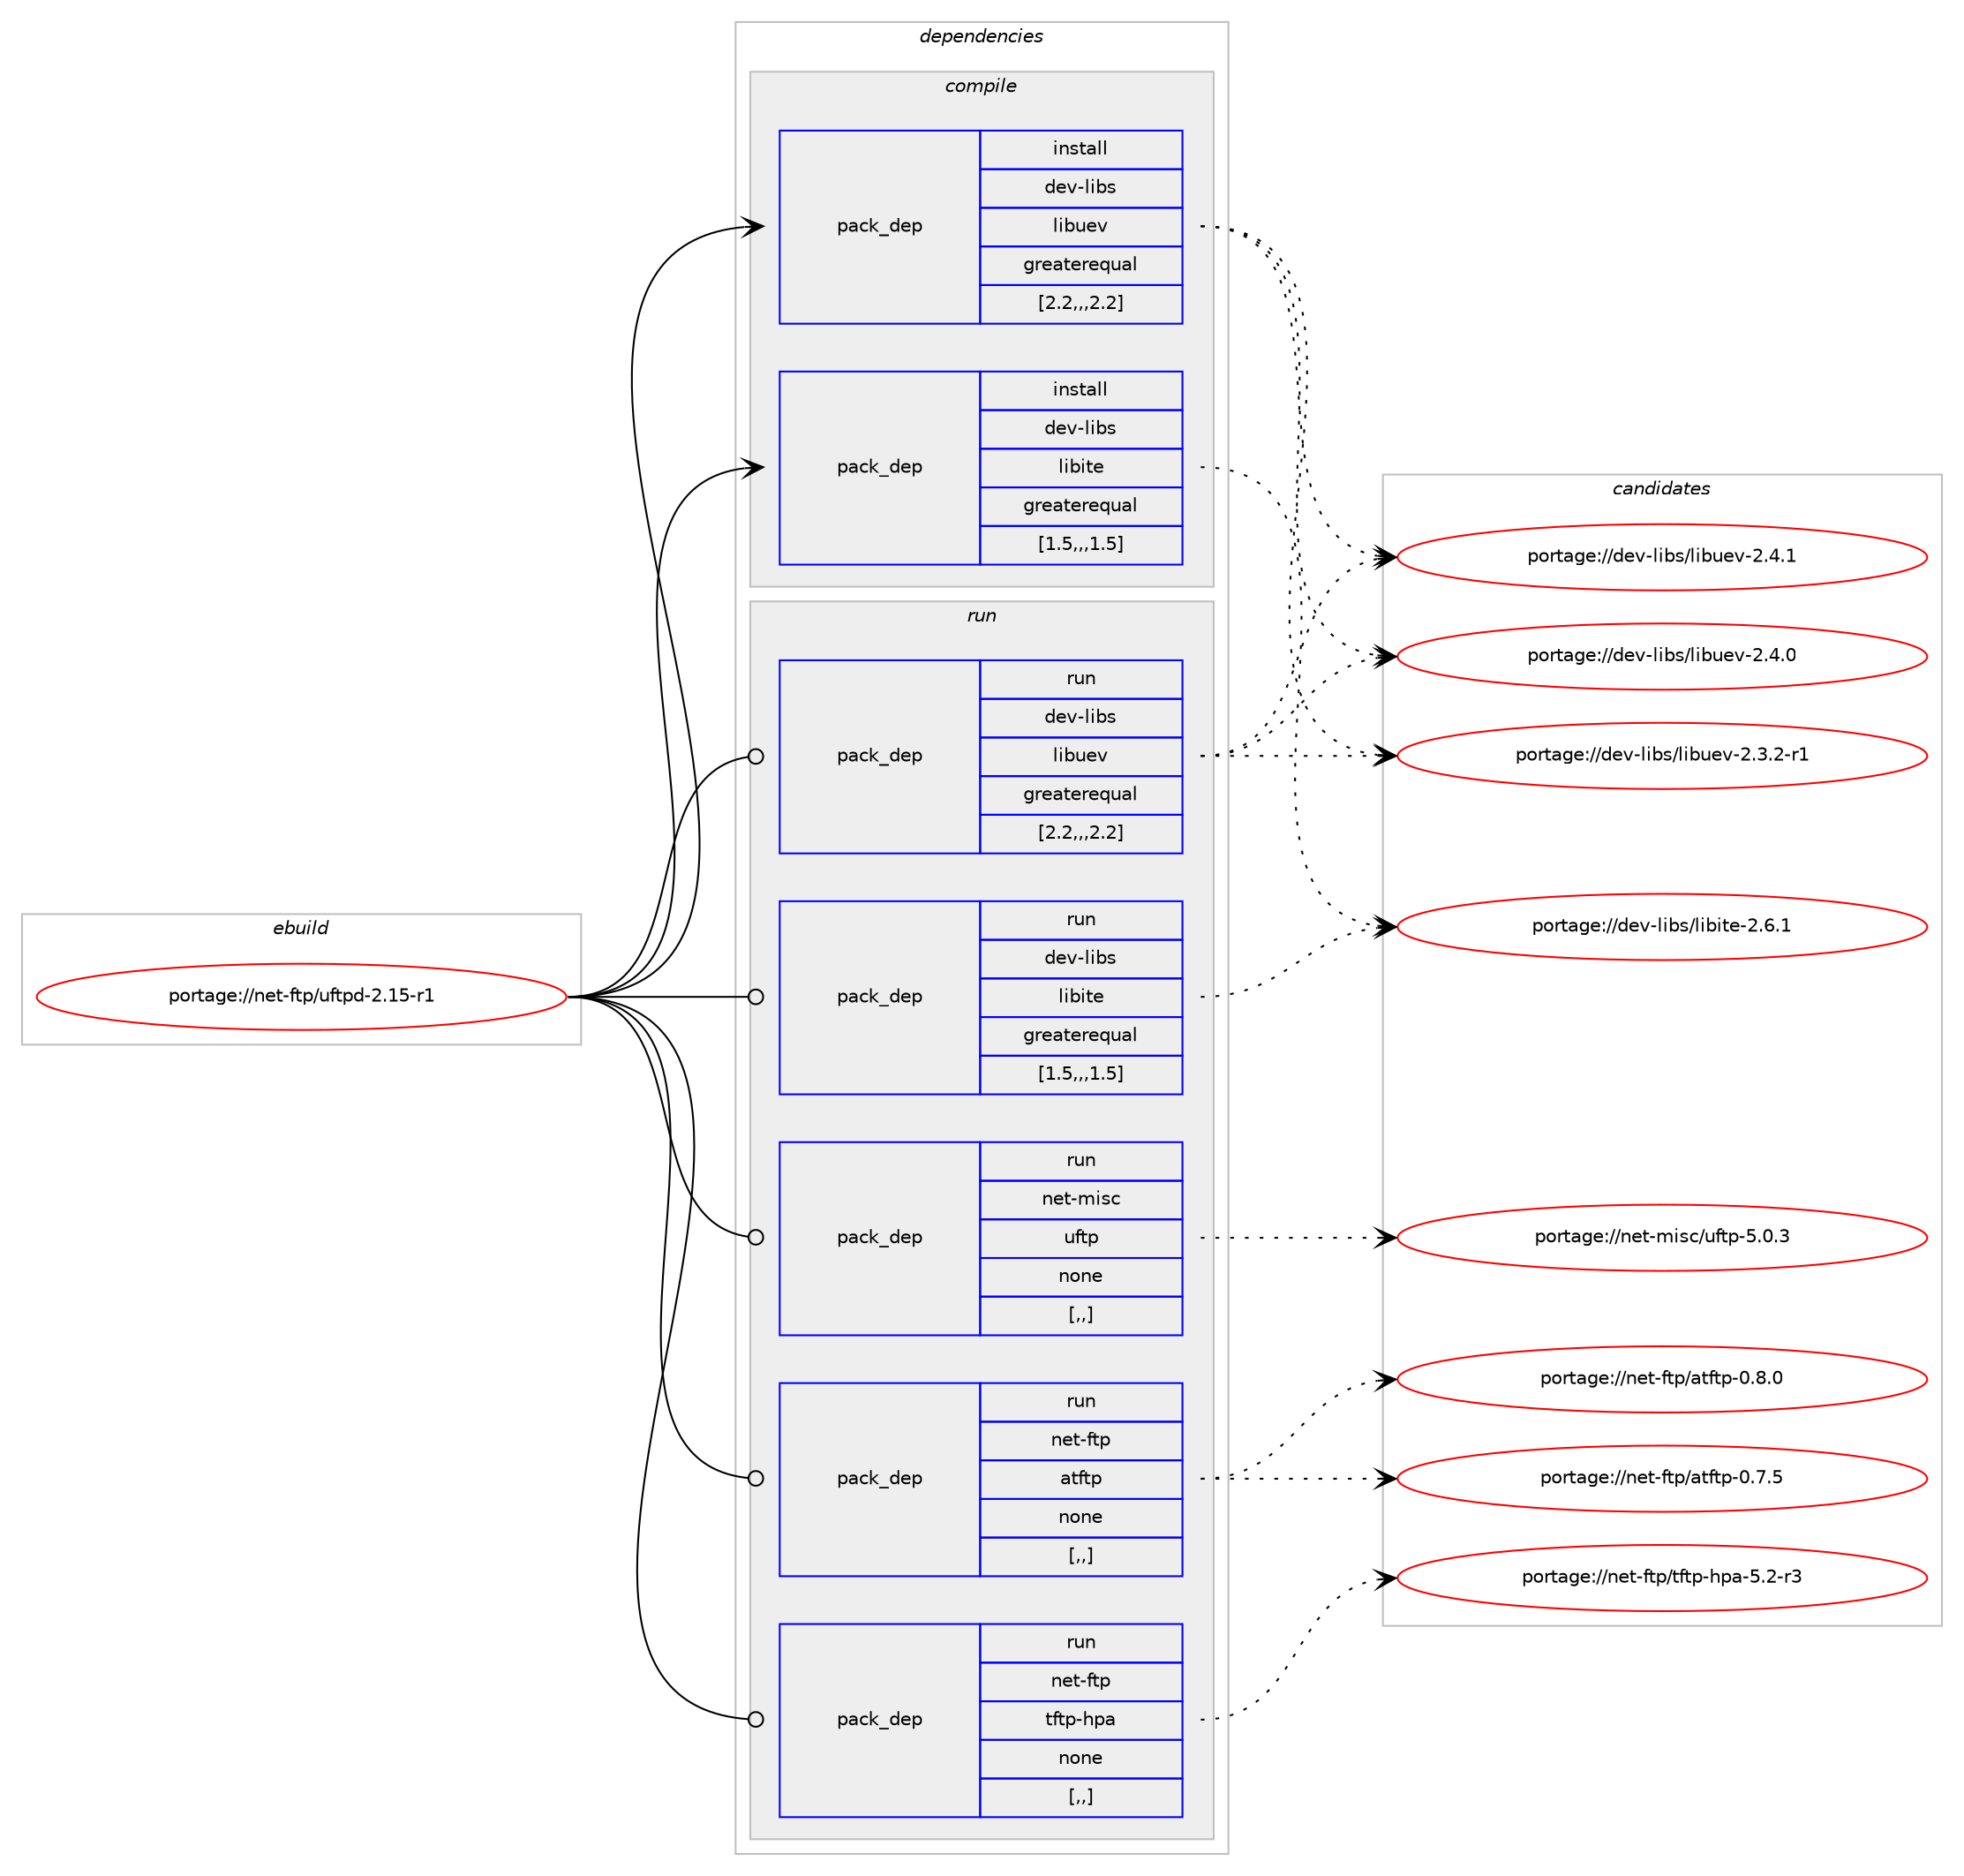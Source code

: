 digraph prolog {

# *************
# Graph options
# *************

newrank=true;
concentrate=true;
compound=true;
graph [rankdir=LR,fontname=Helvetica,fontsize=10,ranksep=1.5];#, ranksep=2.5, nodesep=0.2];
edge  [arrowhead=vee];
node  [fontname=Helvetica,fontsize=10];

# **********
# The ebuild
# **********

subgraph cluster_leftcol {
color=gray;
label=<<i>ebuild</i>>;
id [label="portage://net-ftp/uftpd-2.15-r1", color=red, width=4, href="../net-ftp/uftpd-2.15-r1.svg"];
}

# ****************
# The dependencies
# ****************

subgraph cluster_midcol {
color=gray;
label=<<i>dependencies</i>>;
subgraph cluster_compile {
fillcolor="#eeeeee";
style=filled;
label=<<i>compile</i>>;
subgraph pack256412 {
dependency350176 [label=<<TABLE BORDER="0" CELLBORDER="1" CELLSPACING="0" CELLPADDING="4" WIDTH="220"><TR><TD ROWSPAN="6" CELLPADDING="30">pack_dep</TD></TR><TR><TD WIDTH="110">install</TD></TR><TR><TD>dev-libs</TD></TR><TR><TD>libite</TD></TR><TR><TD>greaterequal</TD></TR><TR><TD>[1.5,,,1.5]</TD></TR></TABLE>>, shape=none, color=blue];
}
id:e -> dependency350176:w [weight=20,style="solid",arrowhead="vee"];
subgraph pack256413 {
dependency350177 [label=<<TABLE BORDER="0" CELLBORDER="1" CELLSPACING="0" CELLPADDING="4" WIDTH="220"><TR><TD ROWSPAN="6" CELLPADDING="30">pack_dep</TD></TR><TR><TD WIDTH="110">install</TD></TR><TR><TD>dev-libs</TD></TR><TR><TD>libuev</TD></TR><TR><TD>greaterequal</TD></TR><TR><TD>[2.2,,,2.2]</TD></TR></TABLE>>, shape=none, color=blue];
}
id:e -> dependency350177:w [weight=20,style="solid",arrowhead="vee"];
}
subgraph cluster_compileandrun {
fillcolor="#eeeeee";
style=filled;
label=<<i>compile and run</i>>;
}
subgraph cluster_run {
fillcolor="#eeeeee";
style=filled;
label=<<i>run</i>>;
subgraph pack256414 {
dependency350178 [label=<<TABLE BORDER="0" CELLBORDER="1" CELLSPACING="0" CELLPADDING="4" WIDTH="220"><TR><TD ROWSPAN="6" CELLPADDING="30">pack_dep</TD></TR><TR><TD WIDTH="110">run</TD></TR><TR><TD>dev-libs</TD></TR><TR><TD>libite</TD></TR><TR><TD>greaterequal</TD></TR><TR><TD>[1.5,,,1.5]</TD></TR></TABLE>>, shape=none, color=blue];
}
id:e -> dependency350178:w [weight=20,style="solid",arrowhead="odot"];
subgraph pack256415 {
dependency350179 [label=<<TABLE BORDER="0" CELLBORDER="1" CELLSPACING="0" CELLPADDING="4" WIDTH="220"><TR><TD ROWSPAN="6" CELLPADDING="30">pack_dep</TD></TR><TR><TD WIDTH="110">run</TD></TR><TR><TD>dev-libs</TD></TR><TR><TD>libuev</TD></TR><TR><TD>greaterequal</TD></TR><TR><TD>[2.2,,,2.2]</TD></TR></TABLE>>, shape=none, color=blue];
}
id:e -> dependency350179:w [weight=20,style="solid",arrowhead="odot"];
subgraph pack256416 {
dependency350180 [label=<<TABLE BORDER="0" CELLBORDER="1" CELLSPACING="0" CELLPADDING="4" WIDTH="220"><TR><TD ROWSPAN="6" CELLPADDING="30">pack_dep</TD></TR><TR><TD WIDTH="110">run</TD></TR><TR><TD>net-ftp</TD></TR><TR><TD>atftp</TD></TR><TR><TD>none</TD></TR><TR><TD>[,,]</TD></TR></TABLE>>, shape=none, color=blue];
}
id:e -> dependency350180:w [weight=20,style="solid",arrowhead="odot"];
subgraph pack256417 {
dependency350181 [label=<<TABLE BORDER="0" CELLBORDER="1" CELLSPACING="0" CELLPADDING="4" WIDTH="220"><TR><TD ROWSPAN="6" CELLPADDING="30">pack_dep</TD></TR><TR><TD WIDTH="110">run</TD></TR><TR><TD>net-ftp</TD></TR><TR><TD>tftp-hpa</TD></TR><TR><TD>none</TD></TR><TR><TD>[,,]</TD></TR></TABLE>>, shape=none, color=blue];
}
id:e -> dependency350181:w [weight=20,style="solid",arrowhead="odot"];
subgraph pack256418 {
dependency350182 [label=<<TABLE BORDER="0" CELLBORDER="1" CELLSPACING="0" CELLPADDING="4" WIDTH="220"><TR><TD ROWSPAN="6" CELLPADDING="30">pack_dep</TD></TR><TR><TD WIDTH="110">run</TD></TR><TR><TD>net-misc</TD></TR><TR><TD>uftp</TD></TR><TR><TD>none</TD></TR><TR><TD>[,,]</TD></TR></TABLE>>, shape=none, color=blue];
}
id:e -> dependency350182:w [weight=20,style="solid",arrowhead="odot"];
}
}

# **************
# The candidates
# **************

subgraph cluster_choices {
rank=same;
color=gray;
label=<<i>candidates</i>>;

subgraph choice256412 {
color=black;
nodesep=1;
choice10010111845108105981154710810598105116101455046544649 [label="portage://dev-libs/libite-2.6.1", color=red, width=4,href="../dev-libs/libite-2.6.1.svg"];
dependency350176:e -> choice10010111845108105981154710810598105116101455046544649:w [style=dotted,weight="100"];
}
subgraph choice256413 {
color=black;
nodesep=1;
choice10010111845108105981154710810598117101118455046524649 [label="portage://dev-libs/libuev-2.4.1", color=red, width=4,href="../dev-libs/libuev-2.4.1.svg"];
choice10010111845108105981154710810598117101118455046524648 [label="portage://dev-libs/libuev-2.4.0", color=red, width=4,href="../dev-libs/libuev-2.4.0.svg"];
choice100101118451081059811547108105981171011184550465146504511449 [label="portage://dev-libs/libuev-2.3.2-r1", color=red, width=4,href="../dev-libs/libuev-2.3.2-r1.svg"];
dependency350177:e -> choice10010111845108105981154710810598117101118455046524649:w [style=dotted,weight="100"];
dependency350177:e -> choice10010111845108105981154710810598117101118455046524648:w [style=dotted,weight="100"];
dependency350177:e -> choice100101118451081059811547108105981171011184550465146504511449:w [style=dotted,weight="100"];
}
subgraph choice256414 {
color=black;
nodesep=1;
choice10010111845108105981154710810598105116101455046544649 [label="portage://dev-libs/libite-2.6.1", color=red, width=4,href="../dev-libs/libite-2.6.1.svg"];
dependency350178:e -> choice10010111845108105981154710810598105116101455046544649:w [style=dotted,weight="100"];
}
subgraph choice256415 {
color=black;
nodesep=1;
choice10010111845108105981154710810598117101118455046524649 [label="portage://dev-libs/libuev-2.4.1", color=red, width=4,href="../dev-libs/libuev-2.4.1.svg"];
choice10010111845108105981154710810598117101118455046524648 [label="portage://dev-libs/libuev-2.4.0", color=red, width=4,href="../dev-libs/libuev-2.4.0.svg"];
choice100101118451081059811547108105981171011184550465146504511449 [label="portage://dev-libs/libuev-2.3.2-r1", color=red, width=4,href="../dev-libs/libuev-2.3.2-r1.svg"];
dependency350179:e -> choice10010111845108105981154710810598117101118455046524649:w [style=dotted,weight="100"];
dependency350179:e -> choice10010111845108105981154710810598117101118455046524648:w [style=dotted,weight="100"];
dependency350179:e -> choice100101118451081059811547108105981171011184550465146504511449:w [style=dotted,weight="100"];
}
subgraph choice256416 {
color=black;
nodesep=1;
choice110101116451021161124797116102116112454846564648 [label="portage://net-ftp/atftp-0.8.0", color=red, width=4,href="../net-ftp/atftp-0.8.0.svg"];
choice110101116451021161124797116102116112454846554653 [label="portage://net-ftp/atftp-0.7.5", color=red, width=4,href="../net-ftp/atftp-0.7.5.svg"];
dependency350180:e -> choice110101116451021161124797116102116112454846564648:w [style=dotted,weight="100"];
dependency350180:e -> choice110101116451021161124797116102116112454846554653:w [style=dotted,weight="100"];
}
subgraph choice256417 {
color=black;
nodesep=1;
choice11010111645102116112471161021161124510411297455346504511451 [label="portage://net-ftp/tftp-hpa-5.2-r3", color=red, width=4,href="../net-ftp/tftp-hpa-5.2-r3.svg"];
dependency350181:e -> choice11010111645102116112471161021161124510411297455346504511451:w [style=dotted,weight="100"];
}
subgraph choice256418 {
color=black;
nodesep=1;
choice110101116451091051159947117102116112455346484651 [label="portage://net-misc/uftp-5.0.3", color=red, width=4,href="../net-misc/uftp-5.0.3.svg"];
dependency350182:e -> choice110101116451091051159947117102116112455346484651:w [style=dotted,weight="100"];
}
}

}
